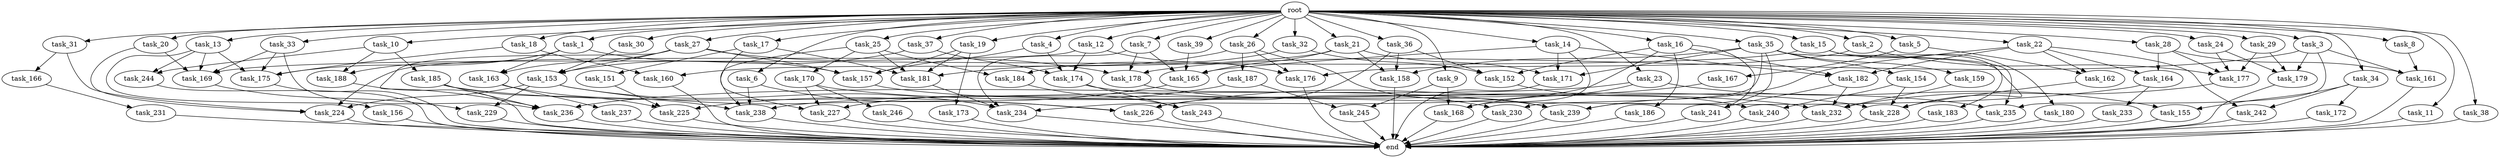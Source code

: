 digraph G {
  task_171 [size="420906795.008000"];
  task_32 [size="1.024000"];
  task_156 [size="549755813.888000"];
  task_27 [size="1.024000"];
  task_153 [size="1262720385.024000"];
  task_4 [size="1.024000"];
  task_2 [size="1.024000"];
  task_13 [size="1.024000"];
  task_224 [size="1709396983.808000"];
  task_186 [size="137438953.472000"];
  task_177 [size="970662608.896000"];
  task_228 [size="2113123909.632000"];
  task_245 [size="292057776.128000"];
  task_6 [size="1.024000"];
  task_9 [size="1.024000"];
  task_175 [size="1932735283.200000"];
  task_241 [size="274877906.944000"];
  task_159 [size="34359738.368000"];
  task_188 [size="343597383.680000"];
  task_164 [size="523986010.112000"];
  task_231 [size="858993459.200000"];
  task_158 [size="764504178.688000"];
  task_183 [size="34359738.368000"];
  task_31 [size="1.024000"];
  task_234 [size="1760936591.360000"];
  task_36 [size="1.024000"];
  task_16 [size="1.024000"];
  task_185 [size="34359738.368000"];
  task_243 [size="893353197.568000"];
  task_161 [size="652835028.992000"];
  task_170 [size="34359738.368000"];
  task_155 [size="687194767.360000"];
  task_10 [size="1.024000"];
  task_229 [size="1554778161.152000"];
  task_29 [size="1.024000"];
  task_240 [size="1554778161.152000"];
  task_162 [size="1073741824.000000"];
  task_235 [size="377957122.048000"];
  task_167 [size="858993459.200000"];
  task_237 [size="214748364.800000"];
  task_26 [size="1.024000"];
  task_25 [size="1.024000"];
  end [size="0.000000"];
  task_184 [size="455266533.376000"];
  task_7 [size="1.024000"];
  task_239 [size="1322849927.168000"];
  task_180 [size="695784701.952000"];
  task_18 [size="1.024000"];
  task_12 [size="1.024000"];
  task_230 [size="343597383.680000"];
  task_33 [size="1.024000"];
  task_182 [size="429496729.600000"];
  task_169 [size="2800318676.992000"];
  task_14 [size="1.024000"];
  task_242 [size="352187318.272000"];
  task_24 [size="1.024000"];
  task_173 [size="34359738.368000"];
  task_236 [size="2044404432.896000"];
  task_246 [size="214748364.800000"];
  task_154 [size="34359738.368000"];
  task_174 [size="1047972020.224000"];
  task_21 [size="1.024000"];
  task_37 [size="1.024000"];
  task_244 [size="584115552.256000"];
  task_187 [size="858993459.200000"];
  task_23 [size="1.024000"];
  task_176 [size="1073741824.000000"];
  root [size="0.000000"];
  task_5 [size="1.024000"];
  task_11 [size="1.024000"];
  task_179 [size="833223655.424000"];
  task_3 [size="1.024000"];
  task_166 [size="77309411.328000"];
  task_19 [size="1.024000"];
  task_225 [size="944892805.120000"];
  task_39 [size="1.024000"];
  task_232 [size="1322849927.168000"];
  task_22 [size="1.024000"];
  task_28 [size="1.024000"];
  task_165 [size="970662608.896000"];
  task_34 [size="1.024000"];
  task_233 [size="214748364.800000"];
  task_226 [size="2525440770.048000"];
  task_17 [size="1.024000"];
  task_168 [size="841813590.016000"];
  task_20 [size="1.024000"];
  task_178 [size="1279900254.208000"];
  task_157 [size="1314259992.576000"];
  task_35 [size="1.024000"];
  task_1 [size="1.024000"];
  task_160 [size="523986010.112000"];
  task_181 [size="1142461300.736000"];
  task_172 [size="137438953.472000"];
  task_227 [size="506806140.928000"];
  task_163 [size="730144440.320000"];
  task_15 [size="1.024000"];
  task_30 [size="1.024000"];
  task_38 [size="1.024000"];
  task_238 [size="1159641169.920000"];
  task_152 [size="979252543.488000"];
  task_8 [size="1.024000"];
  task_151 [size="214748364.800000"];

  task_171 -> end [size="1.000000"];
  task_32 -> task_152 [size="411041792.000000"];
  task_32 -> task_184 [size="411041792.000000"];
  task_156 -> end [size="1.000000"];
  task_27 -> task_157 [size="411041792.000000"];
  task_27 -> task_178 [size="411041792.000000"];
  task_27 -> task_163 [size="411041792.000000"];
  task_27 -> task_153 [size="411041792.000000"];
  task_27 -> task_236 [size="411041792.000000"];
  task_153 -> task_224 [size="838860800.000000"];
  task_153 -> task_234 [size="838860800.000000"];
  task_153 -> task_229 [size="838860800.000000"];
  task_153 -> task_226 [size="838860800.000000"];
  task_4 -> task_157 [size="536870912.000000"];
  task_4 -> task_174 [size="536870912.000000"];
  task_2 -> task_176 [size="134217728.000000"];
  task_2 -> task_177 [size="134217728.000000"];
  task_13 -> task_175 [size="536870912.000000"];
  task_13 -> task_169 [size="536870912.000000"];
  task_13 -> task_156 [size="536870912.000000"];
  task_13 -> task_244 [size="536870912.000000"];
  task_224 -> end [size="1.000000"];
  task_186 -> end [size="1.000000"];
  task_177 -> task_232 [size="536870912.000000"];
  task_228 -> end [size="1.000000"];
  task_245 -> end [size="1.000000"];
  task_6 -> task_238 [size="679477248.000000"];
  task_6 -> task_226 [size="679477248.000000"];
  task_9 -> task_245 [size="209715200.000000"];
  task_9 -> task_168 [size="209715200.000000"];
  task_175 -> end [size="1.000000"];
  task_241 -> end [size="1.000000"];
  task_159 -> task_232 [size="411041792.000000"];
  task_188 -> end [size="1.000000"];
  task_164 -> task_233 [size="209715200.000000"];
  task_164 -> task_238 [size="209715200.000000"];
  task_231 -> end [size="1.000000"];
  task_158 -> end [size="1.000000"];
  task_183 -> end [size="1.000000"];
  task_31 -> task_224 [size="75497472.000000"];
  task_31 -> task_166 [size="75497472.000000"];
  task_234 -> end [size="1.000000"];
  task_36 -> task_158 [size="411041792.000000"];
  task_36 -> task_152 [size="411041792.000000"];
  task_36 -> task_226 [size="411041792.000000"];
  task_16 -> task_241 [size="134217728.000000"];
  task_16 -> task_186 [size="134217728.000000"];
  task_16 -> task_182 [size="134217728.000000"];
  task_16 -> task_152 [size="134217728.000000"];
  task_16 -> task_234 [size="134217728.000000"];
  task_185 -> task_236 [size="209715200.000000"];
  task_185 -> task_225 [size="209715200.000000"];
  task_185 -> task_239 [size="209715200.000000"];
  task_243 -> end [size="1.000000"];
  task_161 -> end [size="1.000000"];
  task_170 -> task_227 [size="209715200.000000"];
  task_170 -> task_232 [size="209715200.000000"];
  task_170 -> task_246 [size="209715200.000000"];
  task_155 -> end [size="1.000000"];
  task_10 -> task_185 [size="33554432.000000"];
  task_10 -> task_244 [size="33554432.000000"];
  task_10 -> task_188 [size="33554432.000000"];
  task_229 -> end [size="1.000000"];
  task_29 -> task_177 [size="301989888.000000"];
  task_29 -> task_179 [size="301989888.000000"];
  task_240 -> end [size="1.000000"];
  task_162 -> task_228 [size="411041792.000000"];
  task_235 -> end [size="1.000000"];
  task_167 -> task_226 [size="536870912.000000"];
  task_237 -> end [size="1.000000"];
  task_26 -> task_187 [size="838860800.000000"];
  task_26 -> task_176 [size="838860800.000000"];
  task_26 -> task_181 [size="838860800.000000"];
  task_26 -> task_239 [size="838860800.000000"];
  task_25 -> task_184 [size="33554432.000000"];
  task_25 -> task_238 [size="33554432.000000"];
  task_25 -> task_170 [size="33554432.000000"];
  task_25 -> task_181 [size="33554432.000000"];
  task_184 -> task_243 [size="838860800.000000"];
  task_7 -> task_178 [size="536870912.000000"];
  task_7 -> task_234 [size="536870912.000000"];
  task_7 -> task_165 [size="536870912.000000"];
  task_239 -> end [size="1.000000"];
  task_180 -> end [size="1.000000"];
  task_18 -> task_175 [size="209715200.000000"];
  task_18 -> task_160 [size="209715200.000000"];
  task_12 -> task_224 [size="75497472.000000"];
  task_12 -> task_176 [size="75497472.000000"];
  task_12 -> task_174 [size="75497472.000000"];
  task_230 -> end [size="1.000000"];
  task_33 -> task_175 [size="838860800.000000"];
  task_33 -> task_169 [size="838860800.000000"];
  task_33 -> task_236 [size="838860800.000000"];
  task_182 -> task_232 [size="134217728.000000"];
  task_182 -> task_241 [size="134217728.000000"];
  task_169 -> task_229 [size="679477248.000000"];
  task_14 -> task_168 [size="75497472.000000"];
  task_14 -> task_182 [size="75497472.000000"];
  task_14 -> task_165 [size="75497472.000000"];
  task_14 -> task_171 [size="75497472.000000"];
  task_242 -> end [size="1.000000"];
  task_24 -> task_177 [size="209715200.000000"];
  task_24 -> task_179 [size="209715200.000000"];
  task_173 -> end [size="1.000000"];
  task_236 -> end [size="1.000000"];
  task_246 -> end [size="1.000000"];
  task_154 -> task_240 [size="838860800.000000"];
  task_154 -> task_228 [size="838860800.000000"];
  task_174 -> task_243 [size="33554432.000000"];
  task_174 -> task_235 [size="33554432.000000"];
  task_21 -> task_160 [size="301989888.000000"];
  task_21 -> task_165 [size="301989888.000000"];
  task_21 -> task_171 [size="301989888.000000"];
  task_21 -> task_158 [size="301989888.000000"];
  task_37 -> task_153 [size="411041792.000000"];
  task_37 -> task_174 [size="411041792.000000"];
  task_244 -> end [size="1.000000"];
  task_187 -> task_227 [size="75497472.000000"];
  task_187 -> task_245 [size="75497472.000000"];
  task_23 -> task_155 [size="536870912.000000"];
  task_23 -> task_168 [size="536870912.000000"];
  task_23 -> task_236 [size="536870912.000000"];
  task_176 -> end [size="1.000000"];
  root -> task_12 [size="1.000000"];
  root -> task_36 [size="1.000000"];
  root -> task_16 [size="1.000000"];
  root -> task_9 [size="1.000000"];
  root -> task_39 [size="1.000000"];
  root -> task_11 [size="1.000000"];
  root -> task_22 [size="1.000000"];
  root -> task_7 [size="1.000000"];
  root -> task_33 [size="1.000000"];
  root -> task_28 [size="1.000000"];
  root -> task_4 [size="1.000000"];
  root -> task_34 [size="1.000000"];
  root -> task_2 [size="1.000000"];
  root -> task_15 [size="1.000000"];
  root -> task_10 [size="1.000000"];
  root -> task_29 [size="1.000000"];
  root -> task_21 [size="1.000000"];
  root -> task_17 [size="1.000000"];
  root -> task_18 [size="1.000000"];
  root -> task_27 [size="1.000000"];
  root -> task_20 [size="1.000000"];
  root -> task_23 [size="1.000000"];
  root -> task_6 [size="1.000000"];
  root -> task_32 [size="1.000000"];
  root -> task_5 [size="1.000000"];
  root -> task_37 [size="1.000000"];
  root -> task_26 [size="1.000000"];
  root -> task_25 [size="1.000000"];
  root -> task_8 [size="1.000000"];
  root -> task_35 [size="1.000000"];
  root -> task_13 [size="1.000000"];
  root -> task_30 [size="1.000000"];
  root -> task_19 [size="1.000000"];
  root -> task_1 [size="1.000000"];
  root -> task_38 [size="1.000000"];
  root -> task_24 [size="1.000000"];
  root -> task_3 [size="1.000000"];
  root -> task_31 [size="1.000000"];
  root -> task_14 [size="1.000000"];
  task_5 -> task_167 [size="838860800.000000"];
  task_5 -> task_162 [size="838860800.000000"];
  task_11 -> end [size="1.000000"];
  task_179 -> end [size="1.000000"];
  task_3 -> task_161 [size="301989888.000000"];
  task_3 -> task_235 [size="301989888.000000"];
  task_3 -> task_179 [size="301989888.000000"];
  task_3 -> task_178 [size="301989888.000000"];
  task_166 -> task_231 [size="838860800.000000"];
  task_19 -> task_157 [size="33554432.000000"];
  task_19 -> task_181 [size="33554432.000000"];
  task_19 -> task_173 [size="33554432.000000"];
  task_225 -> end [size="1.000000"];
  task_39 -> task_165 [size="33554432.000000"];
  task_232 -> end [size="1.000000"];
  task_22 -> task_242 [size="209715200.000000"];
  task_22 -> task_164 [size="209715200.000000"];
  task_22 -> task_182 [size="209715200.000000"];
  task_22 -> task_162 [size="209715200.000000"];
  task_22 -> task_239 [size="209715200.000000"];
  task_28 -> task_161 [size="301989888.000000"];
  task_28 -> task_164 [size="301989888.000000"];
  task_28 -> task_177 [size="301989888.000000"];
  task_165 -> task_225 [size="679477248.000000"];
  task_34 -> task_242 [size="134217728.000000"];
  task_34 -> task_155 [size="134217728.000000"];
  task_34 -> task_172 [size="134217728.000000"];
  task_233 -> end [size="1.000000"];
  task_226 -> end [size="1.000000"];
  task_17 -> task_227 [size="209715200.000000"];
  task_17 -> task_181 [size="209715200.000000"];
  task_17 -> task_151 [size="209715200.000000"];
  task_168 -> end [size="1.000000"];
  task_20 -> task_169 [size="679477248.000000"];
  task_20 -> task_224 [size="679477248.000000"];
  task_178 -> task_230 [size="301989888.000000"];
  task_157 -> task_228 [size="134217728.000000"];
  task_35 -> task_230 [size="33554432.000000"];
  task_35 -> task_235 [size="33554432.000000"];
  task_35 -> task_154 [size="33554432.000000"];
  task_35 -> task_171 [size="33554432.000000"];
  task_35 -> task_158 [size="33554432.000000"];
  task_35 -> task_183 [size="33554432.000000"];
  task_35 -> task_159 [size="33554432.000000"];
  task_35 -> task_239 [size="33554432.000000"];
  task_1 -> task_175 [size="301989888.000000"];
  task_1 -> task_157 [size="301989888.000000"];
  task_1 -> task_163 [size="301989888.000000"];
  task_1 -> task_188 [size="301989888.000000"];
  task_160 -> end [size="1.000000"];
  task_181 -> task_234 [size="209715200.000000"];
  task_172 -> end [size="1.000000"];
  task_227 -> end [size="1.000000"];
  task_163 -> task_237 [size="209715200.000000"];
  task_163 -> task_238 [size="209715200.000000"];
  task_15 -> task_169 [size="679477248.000000"];
  task_15 -> task_180 [size="679477248.000000"];
  task_15 -> task_228 [size="679477248.000000"];
  task_30 -> task_153 [size="411041792.000000"];
  task_38 -> end [size="1.000000"];
  task_238 -> end [size="1.000000"];
  task_152 -> task_240 [size="679477248.000000"];
  task_8 -> task_161 [size="33554432.000000"];
  task_151 -> task_225 [size="33554432.000000"];
}
